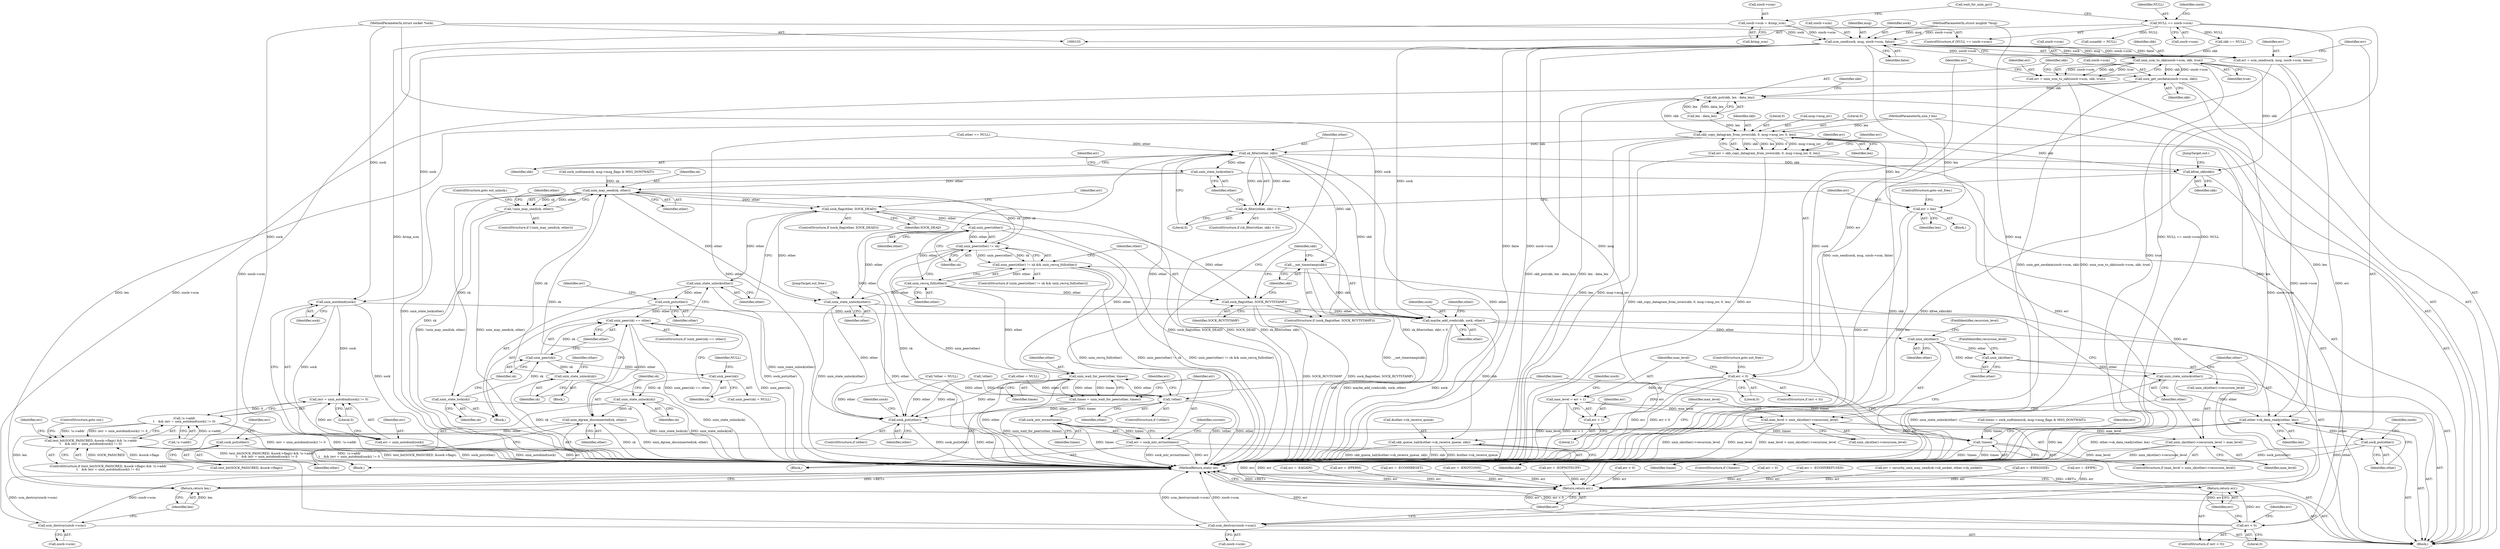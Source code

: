 digraph "0_linux_e0e3cea46d31d23dc40df0a49a7a2c04fe8edfea_0@API" {
"1000169" [label="(Call,scm_send(sock, msg, siocb->scm, false))"];
"1000105" [label="(MethodParameterIn,struct socket *sock)"];
"1000106" [label="(MethodParameterIn,struct msghdr *msg)"];
"1000155" [label="(Call,NULL == siocb->scm)"];
"1000160" [label="(Call,siocb->scm = &tmp_scm)"];
"1000167" [label="(Call,err = scm_send(sock, msg, siocb->scm, false))"];
"1000177" [label="(Call,err < 0)"];
"1000180" [label="(Return,return err;)"];
"1000248" [label="(Call,unix_autobind(sock))"];
"1000245" [label="(Call,(err = unix_autobind(sock)) != 0)"];
"1000240" [label="(Call,!u->addr\n\t    && (err = unix_autobind(sock)) != 0)"];
"1000233" [label="(Call,test_bit(SOCK_PASSCRED, &sock->flags) && !u->addr\n\t    && (err = unix_autobind(sock)) != 0)"];
"1000246" [label="(Call,err = unix_autobind(sock))"];
"1000578" [label="(Return,return err;)"];
"1000527" [label="(Call,maybe_add_creds(skb, sock, other))"];
"1000531" [label="(Call,skb_queue_tail(&other->sk_receive_queue, skb))"];
"1000541" [label="(Call,unix_sk(other))"];
"1000546" [label="(Call,unix_sk(other))"];
"1000550" [label="(Call,unix_state_unlock(other))"];
"1000552" [label="(Call,other->sk_data_ready(other, len))"];
"1000555" [label="(Call,sock_put(other))"];
"1000561" [label="(Return,return len;)"];
"1000301" [label="(Call,unix_scm_to_skb(siocb->scm, skb, true))"];
"1000299" [label="(Call,err = unix_scm_to_skb(siocb->scm, skb, true))"];
"1000308" [label="(Call,err < 0)"];
"1000312" [label="(Call,max_level = err + 1)"];
"1000538" [label="(Call,max_level > unix_sk(other)->recursion_level)"];
"1000544" [label="(Call,unix_sk(other)->recursion_level = max_level)"];
"1000314" [label="(Call,err + 1)"];
"1000317" [label="(Call,unix_get_secdata(siocb->scm, skb))"];
"1000322" [label="(Call,skb_put(skb, len - data_len))"];
"1000339" [label="(Call,skb_copy_datagram_from_iovec(skb, 0, msg->msg_iov, 0, len))"];
"1000337" [label="(Call,err = skb_copy_datagram_from_iovec(skb, 0, msg->msg_iov, 0, len))"];
"1000392" [label="(Call,sk_filter(other, skb))"];
"1000391" [label="(Call,sk_filter(other, skb) < 0)"];
"1000401" [label="(Call,unix_state_lock(other))"];
"1000409" [label="(Call,unix_may_send(sk, other))"];
"1000408" [label="(Call,!unix_may_send(sk, other))"];
"1000414" [label="(Call,sock_flag(other, SOCK_DEAD))"];
"1000418" [label="(Call,unix_state_unlock(other))"];
"1000420" [label="(Call,sock_put(other))"];
"1000428" [label="(Call,unix_peer(sk) == other)"];
"1000439" [label="(Call,unix_dgram_disconnected(sk, other))"];
"1000442" [label="(Call,sock_put(other))"];
"1000492" [label="(Call,unix_peer(other))"];
"1000491" [label="(Call,unix_peer(other) != sk)"];
"1000490" [label="(Call,unix_peer(other) != sk && unix_recvq_full(other))"];
"1000495" [label="(Call,unix_recvq_full(other))"];
"1000509" [label="(Call,unix_wait_for_peer(other, timeo))"];
"1000361" [label="(Call,!other)"];
"1000572" [label="(Call,sock_put(other))"];
"1000507" [label="(Call,timeo = unix_wait_for_peer(other, timeo))"];
"1000514" [label="(Call,sock_intr_errno(timeo))"];
"1000499" [label="(Call,!timeo)"];
"1000512" [label="(Call,err = sock_intr_errno(timeo))"];
"1000522" [label="(Call,sock_flag(other, SOCK_RCVTSTAMP))"];
"1000564" [label="(Call,unix_state_unlock(other))"];
"1000425" [label="(Call,unix_state_lock(sk))"];
"1000429" [label="(Call,unix_peer(sk))"];
"1000434" [label="(Call,unix_peer(sk))"];
"1000437" [label="(Call,unix_state_unlock(sk))"];
"1000450" [label="(Call,unix_state_unlock(sk))"];
"1000525" [label="(Call,__net_timestamp(skb))"];
"1000567" [label="(Call,kfree_skb(skb))"];
"1000397" [label="(Call,err = len)"];
"1000557" [label="(Call,scm_destroy(siocb->scm))"];
"1000574" [label="(Call,scm_destroy(siocb->scm))"];
"1000441" [label="(Identifier,other)"];
"1000530" [label="(Identifier,other)"];
"1000253" [label="(Identifier,err)"];
"1000246" [label="(Call,err = unix_autobind(sock))"];
"1000251" [label="(ControlStructure,goto out;)"];
"1000339" [label="(Call,skb_copy_datagram_from_iovec(skb, 0, msg->msg_iov, 0, len))"];
"1000436" [label="(Identifier,NULL)"];
"1000538" [label="(Call,max_level > unix_sk(other)->recursion_level)"];
"1000160" [label="(Call,siocb->scm = &tmp_scm)"];
"1000208" [label="(Call,err < 0)"];
"1000524" [label="(Identifier,SOCK_RCVTSTAMP)"];
"1000422" [label="(Call,err = 0)"];
"1000105" [label="(MethodParameterIn,struct socket *sock)"];
"1000392" [label="(Call,sk_filter(other, skb))"];
"1000418" [label="(Call,unix_state_unlock(other))"];
"1000402" [label="(Identifier,other)"];
"1000527" [label="(Call,maybe_add_creds(skb, sock, other))"];
"1000167" [label="(Call,err = scm_send(sock, msg, siocb->scm, false))"];
"1000578" [label="(Return,return err;)"];
"1000556" [label="(Identifier,other)"];
"1000324" [label="(Call,len - data_len)"];
"1000431" [label="(Identifier,other)"];
"1000435" [label="(Identifier,sk)"];
"1000427" [label="(ControlStructure,if (unix_peer(sk) == other))"];
"1000514" [label="(Call,sock_intr_errno(timeo))"];
"1000453" [label="(Identifier,other)"];
"1000155" [label="(Call,NULL == siocb->scm)"];
"1000522" [label="(Call,sock_flag(other, SOCK_RCVTSTAMP))"];
"1000404" [label="(Identifier,err)"];
"1000390" [label="(ControlStructure,if (sk_filter(other, skb) < 0))"];
"1000346" [label="(Identifier,len)"];
"1000315" [label="(Identifier,err)"];
"1000302" [label="(Call,siocb->scm)"];
"1000497" [label="(Block,)"];
"1000575" [label="(Call,siocb->scm)"];
"1000107" [label="(MethodParameterIn,size_t len)"];
"1000444" [label="(Call,err = -ECONNREFUSED)"];
"1000551" [label="(Identifier,other)"];
"1000177" [label="(Call,err < 0)"];
"1000493" [label="(Identifier,other)"];
"1000342" [label="(Call,msg->msg_iov)"];
"1000397" [label="(Call,err = len)"];
"1000361" [label="(Call,!other)"];
"1000338" [label="(Identifier,err)"];
"1000250" [label="(Literal,0)"];
"1000489" [label="(ControlStructure,if (unix_peer(other) != sk && unix_recvq_full(other)))"];
"1000179" [label="(Literal,0)"];
"1000154" [label="(ControlStructure,if (NULL == siocb->scm))"];
"1000567" [label="(Call,kfree_skb(skb))"];
"1000460" [label="(Identifier,err)"];
"1000306" [label="(Identifier,true)"];
"1000491" [label="(Call,unix_peer(other) != sk)"];
"1000529" [label="(Identifier,sock)"];
"1000500" [label="(Identifier,timeo)"];
"1000322" [label="(Call,skb_put(skb, len - data_len))"];
"1000534" [label="(Identifier,other)"];
"1000311" [label="(ControlStructure,goto out_free;)"];
"1000317" [label="(Call,unix_get_secdata(siocb->scm, skb))"];
"1000169" [label="(Call,scm_send(sock, msg, siocb->scm, false))"];
"1000559" [label="(Identifier,siocb)"];
"1000432" [label="(Block,)"];
"1000545" [label="(Call,unix_sk(other)->recursion_level)"];
"1000477" [label="(Call,err = security_unix_may_send(sk->sk_socket, other->sk_socket))"];
"1000172" [label="(Call,siocb->scm)"];
"1000345" [label="(Literal,0)"];
"1000554" [label="(Identifier,len)"];
"1000451" [label="(Identifier,sk)"];
"1000518" [label="(Identifier,current)"];
"1000544" [label="(Call,unix_sk(other)->recursion_level = max_level)"];
"1000394" [label="(Identifier,skb)"];
"1000398" [label="(Identifier,err)"];
"1000515" [label="(Identifier,timeo)"];
"1000401" [label="(Call,unix_state_lock(other))"];
"1000312" [label="(Call,max_level = err + 1)"];
"1000568" [label="(Identifier,skb)"];
"1000450" [label="(Call,unix_state_unlock(sk))"];
"1000536" [label="(Identifier,skb)"];
"1000176" [label="(ControlStructure,if (err < 0))"];
"1000352" [label="(Call,sock_sndtimeo(sk, msg->msg_flags & MSG_DONTWAIT))"];
"1000301" [label="(Call,unix_scm_to_skb(siocb->scm, skb, true))"];
"1000499" [label="(Call,!timeo)"];
"1000528" [label="(Identifier,skb)"];
"1000248" [label="(Call,unix_autobind(sock))"];
"1000166" [label="(Call,wait_for_unix_gc())"];
"1000299" [label="(Call,err = unix_scm_to_skb(siocb->scm, skb, true))"];
"1000549" [label="(Identifier,max_level)"];
"1000507" [label="(Call,timeo = unix_wait_for_peer(other, timeo))"];
"1000547" [label="(Identifier,other)"];
"1000428" [label="(Call,unix_peer(sk) == other)"];
"1000318" [label="(Call,siocb->scm)"];
"1000416" [label="(Identifier,SOCK_DEAD)"];
"1000513" [label="(Identifier,err)"];
"1000108" [label="(Block,)"];
"1000305" [label="(Identifier,skb)"];
"1000445" [label="(Identifier,err)"];
"1000439" [label="(Call,unix_dgram_disconnected(sk, other))"];
"1000572" [label="(Call,sock_put(other))"];
"1000314" [label="(Call,err + 1)"];
"1000217" [label="(Call,sunaddr = NULL)"];
"1000350" [label="(Call,timeo = sock_sndtimeo(sk, msg->msg_flags & MSG_DONTWAIT))"];
"1000183" [label="(Identifier,err)"];
"1000232" [label="(ControlStructure,if (test_bit(SOCK_PASSCRED, &sock->flags) && !u->addr\n\t    && (err = unix_autobind(sock)) != 0))"];
"1000440" [label="(Identifier,sk)"];
"1000512" [label="(Call,err = sock_intr_errno(timeo))"];
"1000426" [label="(Identifier,sk)"];
"1000552" [label="(Call,other->sk_data_ready(other, len))"];
"1000310" [label="(Literal,0)"];
"1000494" [label="(Identifier,sk)"];
"1000526" [label="(Identifier,skb)"];
"1000323" [label="(Identifier,skb)"];
"1000295" [label="(Call,skb == NULL)"];
"1000300" [label="(Identifier,err)"];
"1000580" [label="(MethodReturn,static int)"];
"1000307" [label="(ControlStructure,if (err < 0))"];
"1000537" [label="(ControlStructure,if (max_level > unix_sk(other)->recursion_level))"];
"1000412" [label="(ControlStructure,goto out_unlock;)"];
"1000423" [label="(Identifier,err)"];
"1000162" [label="(Identifier,siocb)"];
"1000419" [label="(Identifier,other)"];
"1000558" [label="(Call,siocb->scm)"];
"1000550" [label="(Call,unix_state_unlock(other))"];
"1000156" [label="(Identifier,NULL)"];
"1000420" [label="(Call,sock_put(other))"];
"1000171" [label="(Identifier,msg)"];
"1000434" [label="(Call,unix_peer(sk))"];
"1000540" [label="(Call,unix_sk(other)->recursion_level)"];
"1000576" [label="(Identifier,siocb)"];
"1000247" [label="(Identifier,err)"];
"1000240" [label="(Call,!u->addr\n\t    && (err = unix_autobind(sock)) != 0)"];
"1000313" [label="(Identifier,max_level)"];
"1000414" [label="(Call,sock_flag(other, SOCK_DEAD))"];
"1000525" [label="(Call,__net_timestamp(skb))"];
"1000503" [label="(Identifier,err)"];
"1000539" [label="(Identifier,max_level)"];
"1000252" [label="(Call,err = -EMSGSIZE)"];
"1000569" [label="(JumpTarget,out:)"];
"1000168" [label="(Identifier,err)"];
"1000308" [label="(Call,err < 0)"];
"1000340" [label="(Identifier,skb)"];
"1000430" [label="(Identifier,sk)"];
"1000417" [label="(Block,)"];
"1000319" [label="(Identifier,siocb)"];
"1000425" [label="(Call,unix_state_lock(sk))"];
"1000393" [label="(Identifier,other)"];
"1000348" [label="(Identifier,err)"];
"1000164" [label="(Call,&tmp_scm)"];
"1000492" [label="(Call,unix_peer(other))"];
"1000396" [label="(Block,)"];
"1000452" [label="(Call,other = NULL)"];
"1000561" [label="(Return,return len;)"];
"1000360" [label="(ControlStructure,if (!other))"];
"1000137" [label="(Call,*other = NULL)"];
"1000409" [label="(Call,unix_may_send(sk, other))"];
"1000459" [label="(Call,err = -EPIPE)"];
"1000316" [label="(Literal,1)"];
"1000557" [label="(Call,scm_destroy(siocb->scm))"];
"1000553" [label="(Identifier,other)"];
"1000502" [label="(Call,err = -EAGAIN)"];
"1000543" [label="(FieldIdentifier,recursion_level)"];
"1000362" [label="(Identifier,other)"];
"1000403" [label="(Call,err = -EPERM)"];
"1000443" [label="(Identifier,other)"];
"1000573" [label="(Identifier,other)"];
"1000341" [label="(Literal,0)"];
"1000386" [label="(Call,other == NULL)"];
"1000175" [label="(Identifier,false)"];
"1000170" [label="(Identifier,sock)"];
"1000321" [label="(Identifier,skb)"];
"1000562" [label="(Identifier,len)"];
"1000161" [label="(Call,siocb->scm)"];
"1000498" [label="(ControlStructure,if (!timeo))"];
"1000438" [label="(Identifier,sk)"];
"1000510" [label="(Identifier,other)"];
"1000495" [label="(Call,unix_recvq_full(other))"];
"1000245" [label="(Call,(err = unix_autobind(sock)) != 0)"];
"1000509" [label="(Call,unix_wait_for_peer(other, timeo))"];
"1000531" [label="(Call,skb_queue_tail(&other->sk_receive_queue, skb))"];
"1000532" [label="(Call,&other->sk_receive_queue)"];
"1000408" [label="(Call,!unix_may_send(sk, other))"];
"1000106" [label="(MethodParameterIn,struct msghdr *msg)"];
"1000546" [label="(Call,unix_sk(other))"];
"1000400" [label="(ControlStructure,goto out_free;)"];
"1000437" [label="(Call,unix_state_unlock(sk))"];
"1000511" [label="(Identifier,timeo)"];
"1000364" [label="(Call,err = -ECONNRESET)"];
"1000395" [label="(Literal,0)"];
"1000157" [label="(Call,siocb->scm)"];
"1000180" [label="(Return,return err;)"];
"1000566" [label="(JumpTarget,out_free:)"];
"1000548" [label="(FieldIdentifier,recursion_level)"];
"1000399" [label="(Identifier,len)"];
"1000541" [label="(Call,unix_sk(other))"];
"1000413" [label="(ControlStructure,if (sock_flag(other, SOCK_DEAD)))"];
"1000411" [label="(Identifier,other)"];
"1000565" [label="(Identifier,other)"];
"1000241" [label="(Call,!u->addr)"];
"1000220" [label="(Call,err = -ENOTCONN)"];
"1000574" [label="(Call,scm_destroy(siocb->scm))"];
"1000564" [label="(Call,unix_state_unlock(other))"];
"1000521" [label="(ControlStructure,if (sock_flag(other, SOCK_RCVTSTAMP)))"];
"1000433" [label="(Call,unix_peer(sk) = NULL)"];
"1000442" [label="(Call,sock_put(other))"];
"1000496" [label="(Identifier,other)"];
"1000542" [label="(Identifier,other)"];
"1000410" [label="(Identifier,sk)"];
"1000570" [label="(ControlStructure,if (other))"];
"1000181" [label="(Identifier,err)"];
"1000407" [label="(ControlStructure,if (!unix_may_send(sk, other)))"];
"1000233" [label="(Call,test_bit(SOCK_PASSCRED, &sock->flags) && !u->addr\n\t    && (err = unix_autobind(sock)) != 0)"];
"1000579" [label="(Identifier,err)"];
"1000555" [label="(Call,sock_put(other))"];
"1000429" [label="(Call,unix_peer(sk))"];
"1000391" [label="(Call,sk_filter(other, skb) < 0)"];
"1000490" [label="(Call,unix_peer(other) != sk && unix_recvq_full(other))"];
"1000523" [label="(Identifier,other)"];
"1000415" [label="(Identifier,other)"];
"1000421" [label="(Identifier,other)"];
"1000329" [label="(Identifier,skb)"];
"1000365" [label="(Identifier,err)"];
"1000178" [label="(Identifier,err)"];
"1000449" [label="(Block,)"];
"1000234" [label="(Call,test_bit(SOCK_PASSCRED, &sock->flags))"];
"1000182" [label="(Call,err = -EOPNOTSUPP)"];
"1000508" [label="(Identifier,timeo)"];
"1000337" [label="(Call,err = skb_copy_datagram_from_iovec(skb, 0, msg->msg_iov, 0, len))"];
"1000249" [label="(Identifier,sock)"];
"1000229" [label="(Call,!other)"];
"1000309" [label="(Identifier,err)"];
"1000169" -> "1000167"  [label="AST: "];
"1000169" -> "1000175"  [label="CFG: "];
"1000170" -> "1000169"  [label="AST: "];
"1000171" -> "1000169"  [label="AST: "];
"1000172" -> "1000169"  [label="AST: "];
"1000175" -> "1000169"  [label="AST: "];
"1000167" -> "1000169"  [label="CFG: "];
"1000169" -> "1000580"  [label="DDG: siocb->scm"];
"1000169" -> "1000580"  [label="DDG: msg"];
"1000169" -> "1000580"  [label="DDG: sock"];
"1000169" -> "1000580"  [label="DDG: false"];
"1000169" -> "1000167"  [label="DDG: sock"];
"1000169" -> "1000167"  [label="DDG: msg"];
"1000169" -> "1000167"  [label="DDG: siocb->scm"];
"1000169" -> "1000167"  [label="DDG: false"];
"1000105" -> "1000169"  [label="DDG: sock"];
"1000106" -> "1000169"  [label="DDG: msg"];
"1000155" -> "1000169"  [label="DDG: siocb->scm"];
"1000160" -> "1000169"  [label="DDG: siocb->scm"];
"1000169" -> "1000248"  [label="DDG: sock"];
"1000169" -> "1000301"  [label="DDG: siocb->scm"];
"1000169" -> "1000527"  [label="DDG: sock"];
"1000169" -> "1000574"  [label="DDG: siocb->scm"];
"1000105" -> "1000103"  [label="AST: "];
"1000105" -> "1000580"  [label="DDG: sock"];
"1000105" -> "1000248"  [label="DDG: sock"];
"1000105" -> "1000527"  [label="DDG: sock"];
"1000106" -> "1000103"  [label="AST: "];
"1000106" -> "1000580"  [label="DDG: msg"];
"1000155" -> "1000154"  [label="AST: "];
"1000155" -> "1000157"  [label="CFG: "];
"1000156" -> "1000155"  [label="AST: "];
"1000157" -> "1000155"  [label="AST: "];
"1000162" -> "1000155"  [label="CFG: "];
"1000166" -> "1000155"  [label="CFG: "];
"1000155" -> "1000580"  [label="DDG: NULL == siocb->scm"];
"1000155" -> "1000580"  [label="DDG: NULL"];
"1000155" -> "1000217"  [label="DDG: NULL"];
"1000155" -> "1000295"  [label="DDG: NULL"];
"1000160" -> "1000154"  [label="AST: "];
"1000160" -> "1000164"  [label="CFG: "];
"1000161" -> "1000160"  [label="AST: "];
"1000164" -> "1000160"  [label="AST: "];
"1000166" -> "1000160"  [label="CFG: "];
"1000160" -> "1000580"  [label="DDG: &tmp_scm"];
"1000167" -> "1000108"  [label="AST: "];
"1000168" -> "1000167"  [label="AST: "];
"1000178" -> "1000167"  [label="CFG: "];
"1000167" -> "1000580"  [label="DDG: scm_send(sock, msg, siocb->scm, false)"];
"1000167" -> "1000177"  [label="DDG: err"];
"1000177" -> "1000176"  [label="AST: "];
"1000177" -> "1000179"  [label="CFG: "];
"1000178" -> "1000177"  [label="AST: "];
"1000179" -> "1000177"  [label="AST: "];
"1000181" -> "1000177"  [label="CFG: "];
"1000183" -> "1000177"  [label="CFG: "];
"1000177" -> "1000580"  [label="DDG: err"];
"1000177" -> "1000580"  [label="DDG: err < 0"];
"1000177" -> "1000180"  [label="DDG: err"];
"1000180" -> "1000176"  [label="AST: "];
"1000180" -> "1000181"  [label="CFG: "];
"1000181" -> "1000180"  [label="AST: "];
"1000580" -> "1000180"  [label="CFG: "];
"1000180" -> "1000580"  [label="DDG: <RET>"];
"1000181" -> "1000180"  [label="DDG: err"];
"1000248" -> "1000246"  [label="AST: "];
"1000248" -> "1000249"  [label="CFG: "];
"1000249" -> "1000248"  [label="AST: "];
"1000246" -> "1000248"  [label="CFG: "];
"1000248" -> "1000580"  [label="DDG: sock"];
"1000248" -> "1000245"  [label="DDG: sock"];
"1000248" -> "1000246"  [label="DDG: sock"];
"1000248" -> "1000527"  [label="DDG: sock"];
"1000245" -> "1000240"  [label="AST: "];
"1000245" -> "1000250"  [label="CFG: "];
"1000246" -> "1000245"  [label="AST: "];
"1000250" -> "1000245"  [label="AST: "];
"1000240" -> "1000245"  [label="CFG: "];
"1000245" -> "1000240"  [label="DDG: 0"];
"1000246" -> "1000245"  [label="DDG: err"];
"1000240" -> "1000233"  [label="AST: "];
"1000240" -> "1000241"  [label="CFG: "];
"1000241" -> "1000240"  [label="AST: "];
"1000233" -> "1000240"  [label="CFG: "];
"1000240" -> "1000580"  [label="DDG: (err = unix_autobind(sock)) != 0"];
"1000240" -> "1000580"  [label="DDG: !u->addr"];
"1000240" -> "1000233"  [label="DDG: !u->addr"];
"1000240" -> "1000233"  [label="DDG: (err = unix_autobind(sock)) != 0"];
"1000241" -> "1000240"  [label="DDG: u->addr"];
"1000233" -> "1000232"  [label="AST: "];
"1000233" -> "1000234"  [label="CFG: "];
"1000234" -> "1000233"  [label="AST: "];
"1000251" -> "1000233"  [label="CFG: "];
"1000253" -> "1000233"  [label="CFG: "];
"1000233" -> "1000580"  [label="DDG: test_bit(SOCK_PASSCRED, &sock->flags) && !u->addr\n\t    && (err = unix_autobind(sock)) != 0"];
"1000233" -> "1000580"  [label="DDG: !u->addr\n\t    && (err = unix_autobind(sock)) != 0"];
"1000233" -> "1000580"  [label="DDG: test_bit(SOCK_PASSCRED, &sock->flags)"];
"1000234" -> "1000233"  [label="DDG: SOCK_PASSCRED"];
"1000234" -> "1000233"  [label="DDG: &sock->flags"];
"1000247" -> "1000246"  [label="AST: "];
"1000250" -> "1000246"  [label="CFG: "];
"1000246" -> "1000580"  [label="DDG: unix_autobind(sock)"];
"1000246" -> "1000580"  [label="DDG: err"];
"1000246" -> "1000578"  [label="DDG: err"];
"1000578" -> "1000108"  [label="AST: "];
"1000578" -> "1000579"  [label="CFG: "];
"1000579" -> "1000578"  [label="AST: "];
"1000580" -> "1000578"  [label="CFG: "];
"1000578" -> "1000580"  [label="DDG: <RET>"];
"1000579" -> "1000578"  [label="DDG: err"];
"1000364" -> "1000578"  [label="DDG: err"];
"1000308" -> "1000578"  [label="DDG: err"];
"1000459" -> "1000578"  [label="DDG: err"];
"1000220" -> "1000578"  [label="DDG: err"];
"1000208" -> "1000578"  [label="DDG: err"];
"1000397" -> "1000578"  [label="DDG: err"];
"1000502" -> "1000578"  [label="DDG: err"];
"1000422" -> "1000578"  [label="DDG: err"];
"1000337" -> "1000578"  [label="DDG: err"];
"1000444" -> "1000578"  [label="DDG: err"];
"1000477" -> "1000578"  [label="DDG: err"];
"1000182" -> "1000578"  [label="DDG: err"];
"1000252" -> "1000578"  [label="DDG: err"];
"1000512" -> "1000578"  [label="DDG: err"];
"1000403" -> "1000578"  [label="DDG: err"];
"1000527" -> "1000108"  [label="AST: "];
"1000527" -> "1000530"  [label="CFG: "];
"1000528" -> "1000527"  [label="AST: "];
"1000529" -> "1000527"  [label="AST: "];
"1000530" -> "1000527"  [label="AST: "];
"1000534" -> "1000527"  [label="CFG: "];
"1000527" -> "1000580"  [label="DDG: sock"];
"1000527" -> "1000580"  [label="DDG: maybe_add_creds(skb, sock, other)"];
"1000392" -> "1000527"  [label="DDG: skb"];
"1000525" -> "1000527"  [label="DDG: skb"];
"1000522" -> "1000527"  [label="DDG: other"];
"1000527" -> "1000531"  [label="DDG: skb"];
"1000527" -> "1000541"  [label="DDG: other"];
"1000531" -> "1000108"  [label="AST: "];
"1000531" -> "1000536"  [label="CFG: "];
"1000532" -> "1000531"  [label="AST: "];
"1000536" -> "1000531"  [label="AST: "];
"1000539" -> "1000531"  [label="CFG: "];
"1000531" -> "1000580"  [label="DDG: skb_queue_tail(&other->sk_receive_queue, skb)"];
"1000531" -> "1000580"  [label="DDG: skb"];
"1000531" -> "1000580"  [label="DDG: &other->sk_receive_queue"];
"1000541" -> "1000540"  [label="AST: "];
"1000541" -> "1000542"  [label="CFG: "];
"1000542" -> "1000541"  [label="AST: "];
"1000543" -> "1000541"  [label="CFG: "];
"1000541" -> "1000546"  [label="DDG: other"];
"1000541" -> "1000550"  [label="DDG: other"];
"1000546" -> "1000545"  [label="AST: "];
"1000546" -> "1000547"  [label="CFG: "];
"1000547" -> "1000546"  [label="AST: "];
"1000548" -> "1000546"  [label="CFG: "];
"1000546" -> "1000550"  [label="DDG: other"];
"1000550" -> "1000108"  [label="AST: "];
"1000550" -> "1000551"  [label="CFG: "];
"1000551" -> "1000550"  [label="AST: "];
"1000553" -> "1000550"  [label="CFG: "];
"1000550" -> "1000580"  [label="DDG: unix_state_unlock(other)"];
"1000550" -> "1000552"  [label="DDG: other"];
"1000552" -> "1000108"  [label="AST: "];
"1000552" -> "1000554"  [label="CFG: "];
"1000553" -> "1000552"  [label="AST: "];
"1000554" -> "1000552"  [label="AST: "];
"1000556" -> "1000552"  [label="CFG: "];
"1000552" -> "1000580"  [label="DDG: len"];
"1000552" -> "1000580"  [label="DDG: other->sk_data_ready(other, len)"];
"1000339" -> "1000552"  [label="DDG: len"];
"1000107" -> "1000552"  [label="DDG: len"];
"1000552" -> "1000555"  [label="DDG: other"];
"1000552" -> "1000561"  [label="DDG: len"];
"1000555" -> "1000108"  [label="AST: "];
"1000555" -> "1000556"  [label="CFG: "];
"1000556" -> "1000555"  [label="AST: "];
"1000559" -> "1000555"  [label="CFG: "];
"1000555" -> "1000580"  [label="DDG: sock_put(other)"];
"1000555" -> "1000580"  [label="DDG: other"];
"1000561" -> "1000108"  [label="AST: "];
"1000561" -> "1000562"  [label="CFG: "];
"1000562" -> "1000561"  [label="AST: "];
"1000580" -> "1000561"  [label="CFG: "];
"1000561" -> "1000580"  [label="DDG: <RET>"];
"1000562" -> "1000561"  [label="DDG: len"];
"1000107" -> "1000561"  [label="DDG: len"];
"1000301" -> "1000299"  [label="AST: "];
"1000301" -> "1000306"  [label="CFG: "];
"1000302" -> "1000301"  [label="AST: "];
"1000305" -> "1000301"  [label="AST: "];
"1000306" -> "1000301"  [label="AST: "];
"1000299" -> "1000301"  [label="CFG: "];
"1000301" -> "1000580"  [label="DDG: true"];
"1000301" -> "1000299"  [label="DDG: siocb->scm"];
"1000301" -> "1000299"  [label="DDG: skb"];
"1000301" -> "1000299"  [label="DDG: true"];
"1000295" -> "1000301"  [label="DDG: skb"];
"1000301" -> "1000317"  [label="DDG: siocb->scm"];
"1000301" -> "1000317"  [label="DDG: skb"];
"1000301" -> "1000567"  [label="DDG: skb"];
"1000301" -> "1000574"  [label="DDG: siocb->scm"];
"1000299" -> "1000108"  [label="AST: "];
"1000300" -> "1000299"  [label="AST: "];
"1000309" -> "1000299"  [label="CFG: "];
"1000299" -> "1000580"  [label="DDG: unix_scm_to_skb(siocb->scm, skb, true)"];
"1000299" -> "1000308"  [label="DDG: err"];
"1000308" -> "1000307"  [label="AST: "];
"1000308" -> "1000310"  [label="CFG: "];
"1000309" -> "1000308"  [label="AST: "];
"1000310" -> "1000308"  [label="AST: "];
"1000311" -> "1000308"  [label="CFG: "];
"1000313" -> "1000308"  [label="CFG: "];
"1000308" -> "1000580"  [label="DDG: err"];
"1000308" -> "1000580"  [label="DDG: err < 0"];
"1000308" -> "1000312"  [label="DDG: err"];
"1000308" -> "1000314"  [label="DDG: err"];
"1000312" -> "1000108"  [label="AST: "];
"1000312" -> "1000314"  [label="CFG: "];
"1000313" -> "1000312"  [label="AST: "];
"1000314" -> "1000312"  [label="AST: "];
"1000319" -> "1000312"  [label="CFG: "];
"1000312" -> "1000580"  [label="DDG: max_level"];
"1000312" -> "1000580"  [label="DDG: err + 1"];
"1000312" -> "1000538"  [label="DDG: max_level"];
"1000538" -> "1000537"  [label="AST: "];
"1000538" -> "1000540"  [label="CFG: "];
"1000539" -> "1000538"  [label="AST: "];
"1000540" -> "1000538"  [label="AST: "];
"1000547" -> "1000538"  [label="CFG: "];
"1000551" -> "1000538"  [label="CFG: "];
"1000538" -> "1000580"  [label="DDG: unix_sk(other)->recursion_level"];
"1000538" -> "1000580"  [label="DDG: max_level"];
"1000538" -> "1000580"  [label="DDG: max_level > unix_sk(other)->recursion_level"];
"1000538" -> "1000544"  [label="DDG: max_level"];
"1000544" -> "1000537"  [label="AST: "];
"1000544" -> "1000549"  [label="CFG: "];
"1000545" -> "1000544"  [label="AST: "];
"1000549" -> "1000544"  [label="AST: "];
"1000551" -> "1000544"  [label="CFG: "];
"1000544" -> "1000580"  [label="DDG: unix_sk(other)->recursion_level"];
"1000544" -> "1000580"  [label="DDG: max_level"];
"1000314" -> "1000316"  [label="CFG: "];
"1000315" -> "1000314"  [label="AST: "];
"1000316" -> "1000314"  [label="AST: "];
"1000317" -> "1000108"  [label="AST: "];
"1000317" -> "1000321"  [label="CFG: "];
"1000318" -> "1000317"  [label="AST: "];
"1000321" -> "1000317"  [label="AST: "];
"1000323" -> "1000317"  [label="CFG: "];
"1000317" -> "1000580"  [label="DDG: unix_get_secdata(siocb->scm, skb)"];
"1000317" -> "1000322"  [label="DDG: skb"];
"1000317" -> "1000557"  [label="DDG: siocb->scm"];
"1000317" -> "1000574"  [label="DDG: siocb->scm"];
"1000322" -> "1000108"  [label="AST: "];
"1000322" -> "1000324"  [label="CFG: "];
"1000323" -> "1000322"  [label="AST: "];
"1000324" -> "1000322"  [label="AST: "];
"1000329" -> "1000322"  [label="CFG: "];
"1000322" -> "1000580"  [label="DDG: len - data_len"];
"1000322" -> "1000580"  [label="DDG: skb_put(skb, len - data_len)"];
"1000324" -> "1000322"  [label="DDG: len"];
"1000324" -> "1000322"  [label="DDG: data_len"];
"1000322" -> "1000339"  [label="DDG: skb"];
"1000339" -> "1000337"  [label="AST: "];
"1000339" -> "1000346"  [label="CFG: "];
"1000340" -> "1000339"  [label="AST: "];
"1000341" -> "1000339"  [label="AST: "];
"1000342" -> "1000339"  [label="AST: "];
"1000345" -> "1000339"  [label="AST: "];
"1000346" -> "1000339"  [label="AST: "];
"1000337" -> "1000339"  [label="CFG: "];
"1000339" -> "1000580"  [label="DDG: msg->msg_iov"];
"1000339" -> "1000580"  [label="DDG: len"];
"1000339" -> "1000337"  [label="DDG: skb"];
"1000339" -> "1000337"  [label="DDG: len"];
"1000339" -> "1000337"  [label="DDG: 0"];
"1000339" -> "1000337"  [label="DDG: msg->msg_iov"];
"1000107" -> "1000339"  [label="DDG: len"];
"1000324" -> "1000339"  [label="DDG: len"];
"1000339" -> "1000392"  [label="DDG: skb"];
"1000339" -> "1000397"  [label="DDG: len"];
"1000339" -> "1000567"  [label="DDG: skb"];
"1000337" -> "1000108"  [label="AST: "];
"1000338" -> "1000337"  [label="AST: "];
"1000348" -> "1000337"  [label="CFG: "];
"1000337" -> "1000580"  [label="DDG: skb_copy_datagram_from_iovec(skb, 0, msg->msg_iov, 0, len)"];
"1000337" -> "1000580"  [label="DDG: err"];
"1000392" -> "1000391"  [label="AST: "];
"1000392" -> "1000394"  [label="CFG: "];
"1000393" -> "1000392"  [label="AST: "];
"1000394" -> "1000392"  [label="AST: "];
"1000395" -> "1000392"  [label="CFG: "];
"1000392" -> "1000580"  [label="DDG: other"];
"1000392" -> "1000391"  [label="DDG: other"];
"1000392" -> "1000391"  [label="DDG: skb"];
"1000386" -> "1000392"  [label="DDG: other"];
"1000361" -> "1000392"  [label="DDG: other"];
"1000392" -> "1000401"  [label="DDG: other"];
"1000392" -> "1000525"  [label="DDG: skb"];
"1000392" -> "1000567"  [label="DDG: skb"];
"1000392" -> "1000572"  [label="DDG: other"];
"1000391" -> "1000390"  [label="AST: "];
"1000391" -> "1000395"  [label="CFG: "];
"1000395" -> "1000391"  [label="AST: "];
"1000398" -> "1000391"  [label="CFG: "];
"1000402" -> "1000391"  [label="CFG: "];
"1000391" -> "1000580"  [label="DDG: sk_filter(other, skb)"];
"1000391" -> "1000580"  [label="DDG: sk_filter(other, skb) < 0"];
"1000401" -> "1000108"  [label="AST: "];
"1000401" -> "1000402"  [label="CFG: "];
"1000402" -> "1000401"  [label="AST: "];
"1000404" -> "1000401"  [label="CFG: "];
"1000401" -> "1000580"  [label="DDG: unix_state_lock(other)"];
"1000401" -> "1000409"  [label="DDG: other"];
"1000409" -> "1000408"  [label="AST: "];
"1000409" -> "1000411"  [label="CFG: "];
"1000410" -> "1000409"  [label="AST: "];
"1000411" -> "1000409"  [label="AST: "];
"1000408" -> "1000409"  [label="CFG: "];
"1000409" -> "1000580"  [label="DDG: sk"];
"1000409" -> "1000408"  [label="DDG: sk"];
"1000409" -> "1000408"  [label="DDG: other"];
"1000491" -> "1000409"  [label="DDG: sk"];
"1000439" -> "1000409"  [label="DDG: sk"];
"1000352" -> "1000409"  [label="DDG: sk"];
"1000450" -> "1000409"  [label="DDG: sk"];
"1000409" -> "1000414"  [label="DDG: other"];
"1000409" -> "1000425"  [label="DDG: sk"];
"1000409" -> "1000491"  [label="DDG: sk"];
"1000409" -> "1000564"  [label="DDG: other"];
"1000408" -> "1000407"  [label="AST: "];
"1000412" -> "1000408"  [label="CFG: "];
"1000415" -> "1000408"  [label="CFG: "];
"1000408" -> "1000580"  [label="DDG: unix_may_send(sk, other)"];
"1000408" -> "1000580"  [label="DDG: !unix_may_send(sk, other)"];
"1000414" -> "1000413"  [label="AST: "];
"1000414" -> "1000416"  [label="CFG: "];
"1000415" -> "1000414"  [label="AST: "];
"1000416" -> "1000414"  [label="AST: "];
"1000419" -> "1000414"  [label="CFG: "];
"1000460" -> "1000414"  [label="CFG: "];
"1000414" -> "1000580"  [label="DDG: sock_flag(other, SOCK_DEAD)"];
"1000414" -> "1000580"  [label="DDG: SOCK_DEAD"];
"1000414" -> "1000418"  [label="DDG: other"];
"1000414" -> "1000492"  [label="DDG: other"];
"1000414" -> "1000564"  [label="DDG: other"];
"1000418" -> "1000417"  [label="AST: "];
"1000418" -> "1000419"  [label="CFG: "];
"1000419" -> "1000418"  [label="AST: "];
"1000421" -> "1000418"  [label="CFG: "];
"1000418" -> "1000580"  [label="DDG: unix_state_unlock(other)"];
"1000418" -> "1000420"  [label="DDG: other"];
"1000420" -> "1000417"  [label="AST: "];
"1000420" -> "1000421"  [label="CFG: "];
"1000421" -> "1000420"  [label="AST: "];
"1000423" -> "1000420"  [label="CFG: "];
"1000420" -> "1000580"  [label="DDG: sock_put(other)"];
"1000420" -> "1000428"  [label="DDG: other"];
"1000428" -> "1000427"  [label="AST: "];
"1000428" -> "1000431"  [label="CFG: "];
"1000429" -> "1000428"  [label="AST: "];
"1000431" -> "1000428"  [label="AST: "];
"1000435" -> "1000428"  [label="CFG: "];
"1000451" -> "1000428"  [label="CFG: "];
"1000428" -> "1000580"  [label="DDG: unix_peer(sk) == other"];
"1000428" -> "1000580"  [label="DDG: unix_peer(sk)"];
"1000429" -> "1000428"  [label="DDG: sk"];
"1000428" -> "1000439"  [label="DDG: other"];
"1000439" -> "1000432"  [label="AST: "];
"1000439" -> "1000441"  [label="CFG: "];
"1000440" -> "1000439"  [label="AST: "];
"1000441" -> "1000439"  [label="AST: "];
"1000443" -> "1000439"  [label="CFG: "];
"1000439" -> "1000580"  [label="DDG: sk"];
"1000439" -> "1000580"  [label="DDG: unix_dgram_disconnected(sk, other)"];
"1000437" -> "1000439"  [label="DDG: sk"];
"1000439" -> "1000442"  [label="DDG: other"];
"1000442" -> "1000432"  [label="AST: "];
"1000442" -> "1000443"  [label="CFG: "];
"1000443" -> "1000442"  [label="AST: "];
"1000445" -> "1000442"  [label="CFG: "];
"1000442" -> "1000580"  [label="DDG: sock_put(other)"];
"1000492" -> "1000491"  [label="AST: "];
"1000492" -> "1000493"  [label="CFG: "];
"1000493" -> "1000492"  [label="AST: "];
"1000494" -> "1000492"  [label="CFG: "];
"1000492" -> "1000491"  [label="DDG: other"];
"1000492" -> "1000495"  [label="DDG: other"];
"1000492" -> "1000509"  [label="DDG: other"];
"1000492" -> "1000522"  [label="DDG: other"];
"1000492" -> "1000564"  [label="DDG: other"];
"1000491" -> "1000490"  [label="AST: "];
"1000491" -> "1000494"  [label="CFG: "];
"1000494" -> "1000491"  [label="AST: "];
"1000496" -> "1000491"  [label="CFG: "];
"1000490" -> "1000491"  [label="CFG: "];
"1000491" -> "1000580"  [label="DDG: sk"];
"1000491" -> "1000580"  [label="DDG: unix_peer(other)"];
"1000491" -> "1000490"  [label="DDG: unix_peer(other)"];
"1000491" -> "1000490"  [label="DDG: sk"];
"1000490" -> "1000489"  [label="AST: "];
"1000490" -> "1000495"  [label="CFG: "];
"1000495" -> "1000490"  [label="AST: "];
"1000500" -> "1000490"  [label="CFG: "];
"1000523" -> "1000490"  [label="CFG: "];
"1000490" -> "1000580"  [label="DDG: unix_recvq_full(other)"];
"1000490" -> "1000580"  [label="DDG: unix_peer(other) != sk"];
"1000490" -> "1000580"  [label="DDG: unix_peer(other) != sk && unix_recvq_full(other)"];
"1000495" -> "1000490"  [label="DDG: other"];
"1000495" -> "1000496"  [label="CFG: "];
"1000496" -> "1000495"  [label="AST: "];
"1000495" -> "1000509"  [label="DDG: other"];
"1000495" -> "1000522"  [label="DDG: other"];
"1000495" -> "1000564"  [label="DDG: other"];
"1000509" -> "1000507"  [label="AST: "];
"1000509" -> "1000511"  [label="CFG: "];
"1000510" -> "1000509"  [label="AST: "];
"1000511" -> "1000509"  [label="AST: "];
"1000507" -> "1000509"  [label="CFG: "];
"1000509" -> "1000580"  [label="DDG: other"];
"1000509" -> "1000361"  [label="DDG: other"];
"1000509" -> "1000507"  [label="DDG: other"];
"1000509" -> "1000507"  [label="DDG: timeo"];
"1000499" -> "1000509"  [label="DDG: timeo"];
"1000509" -> "1000572"  [label="DDG: other"];
"1000361" -> "1000360"  [label="AST: "];
"1000361" -> "1000362"  [label="CFG: "];
"1000362" -> "1000361"  [label="AST: "];
"1000365" -> "1000361"  [label="CFG: "];
"1000393" -> "1000361"  [label="CFG: "];
"1000361" -> "1000580"  [label="DDG: !other"];
"1000361" -> "1000580"  [label="DDG: other"];
"1000452" -> "1000361"  [label="DDG: other"];
"1000229" -> "1000361"  [label="DDG: other"];
"1000137" -> "1000361"  [label="DDG: other"];
"1000361" -> "1000572"  [label="DDG: other"];
"1000572" -> "1000570"  [label="AST: "];
"1000572" -> "1000573"  [label="CFG: "];
"1000573" -> "1000572"  [label="AST: "];
"1000576" -> "1000572"  [label="CFG: "];
"1000572" -> "1000580"  [label="DDG: sock_put(other)"];
"1000572" -> "1000580"  [label="DDG: other"];
"1000386" -> "1000572"  [label="DDG: other"];
"1000564" -> "1000572"  [label="DDG: other"];
"1000452" -> "1000572"  [label="DDG: other"];
"1000229" -> "1000572"  [label="DDG: other"];
"1000137" -> "1000572"  [label="DDG: other"];
"1000507" -> "1000497"  [label="AST: "];
"1000508" -> "1000507"  [label="AST: "];
"1000513" -> "1000507"  [label="CFG: "];
"1000507" -> "1000580"  [label="DDG: unix_wait_for_peer(other, timeo)"];
"1000507" -> "1000514"  [label="DDG: timeo"];
"1000514" -> "1000512"  [label="AST: "];
"1000514" -> "1000515"  [label="CFG: "];
"1000515" -> "1000514"  [label="AST: "];
"1000512" -> "1000514"  [label="CFG: "];
"1000514" -> "1000580"  [label="DDG: timeo"];
"1000514" -> "1000499"  [label="DDG: timeo"];
"1000514" -> "1000512"  [label="DDG: timeo"];
"1000499" -> "1000498"  [label="AST: "];
"1000499" -> "1000500"  [label="CFG: "];
"1000500" -> "1000499"  [label="AST: "];
"1000503" -> "1000499"  [label="CFG: "];
"1000508" -> "1000499"  [label="CFG: "];
"1000499" -> "1000580"  [label="DDG: !timeo"];
"1000499" -> "1000580"  [label="DDG: timeo"];
"1000350" -> "1000499"  [label="DDG: timeo"];
"1000512" -> "1000497"  [label="AST: "];
"1000513" -> "1000512"  [label="AST: "];
"1000518" -> "1000512"  [label="CFG: "];
"1000512" -> "1000580"  [label="DDG: err"];
"1000512" -> "1000580"  [label="DDG: sock_intr_errno(timeo)"];
"1000522" -> "1000521"  [label="AST: "];
"1000522" -> "1000524"  [label="CFG: "];
"1000523" -> "1000522"  [label="AST: "];
"1000524" -> "1000522"  [label="AST: "];
"1000526" -> "1000522"  [label="CFG: "];
"1000528" -> "1000522"  [label="CFG: "];
"1000522" -> "1000580"  [label="DDG: SOCK_RCVTSTAMP"];
"1000522" -> "1000580"  [label="DDG: sock_flag(other, SOCK_RCVTSTAMP)"];
"1000564" -> "1000108"  [label="AST: "];
"1000564" -> "1000565"  [label="CFG: "];
"1000565" -> "1000564"  [label="AST: "];
"1000566" -> "1000564"  [label="CFG: "];
"1000564" -> "1000580"  [label="DDG: other"];
"1000564" -> "1000580"  [label="DDG: unix_state_unlock(other)"];
"1000425" -> "1000417"  [label="AST: "];
"1000425" -> "1000426"  [label="CFG: "];
"1000426" -> "1000425"  [label="AST: "];
"1000430" -> "1000425"  [label="CFG: "];
"1000425" -> "1000580"  [label="DDG: unix_state_lock(sk)"];
"1000425" -> "1000429"  [label="DDG: sk"];
"1000429" -> "1000430"  [label="CFG: "];
"1000430" -> "1000429"  [label="AST: "];
"1000431" -> "1000429"  [label="CFG: "];
"1000429" -> "1000434"  [label="DDG: sk"];
"1000429" -> "1000450"  [label="DDG: sk"];
"1000434" -> "1000433"  [label="AST: "];
"1000434" -> "1000435"  [label="CFG: "];
"1000435" -> "1000434"  [label="AST: "];
"1000436" -> "1000434"  [label="CFG: "];
"1000434" -> "1000437"  [label="DDG: sk"];
"1000437" -> "1000432"  [label="AST: "];
"1000437" -> "1000438"  [label="CFG: "];
"1000438" -> "1000437"  [label="AST: "];
"1000440" -> "1000437"  [label="CFG: "];
"1000437" -> "1000580"  [label="DDG: unix_state_unlock(sk)"];
"1000450" -> "1000449"  [label="AST: "];
"1000450" -> "1000451"  [label="CFG: "];
"1000451" -> "1000450"  [label="AST: "];
"1000453" -> "1000450"  [label="CFG: "];
"1000450" -> "1000580"  [label="DDG: unix_state_unlock(sk)"];
"1000450" -> "1000580"  [label="DDG: sk"];
"1000525" -> "1000521"  [label="AST: "];
"1000525" -> "1000526"  [label="CFG: "];
"1000526" -> "1000525"  [label="AST: "];
"1000528" -> "1000525"  [label="CFG: "];
"1000525" -> "1000580"  [label="DDG: __net_timestamp(skb)"];
"1000567" -> "1000108"  [label="AST: "];
"1000567" -> "1000568"  [label="CFG: "];
"1000568" -> "1000567"  [label="AST: "];
"1000569" -> "1000567"  [label="CFG: "];
"1000567" -> "1000580"  [label="DDG: skb"];
"1000567" -> "1000580"  [label="DDG: kfree_skb(skb)"];
"1000397" -> "1000396"  [label="AST: "];
"1000397" -> "1000399"  [label="CFG: "];
"1000398" -> "1000397"  [label="AST: "];
"1000399" -> "1000397"  [label="AST: "];
"1000400" -> "1000397"  [label="CFG: "];
"1000397" -> "1000580"  [label="DDG: err"];
"1000397" -> "1000580"  [label="DDG: len"];
"1000107" -> "1000397"  [label="DDG: len"];
"1000557" -> "1000108"  [label="AST: "];
"1000557" -> "1000558"  [label="CFG: "];
"1000558" -> "1000557"  [label="AST: "];
"1000562" -> "1000557"  [label="CFG: "];
"1000557" -> "1000580"  [label="DDG: scm_destroy(siocb->scm)"];
"1000557" -> "1000580"  [label="DDG: siocb->scm"];
"1000574" -> "1000108"  [label="AST: "];
"1000574" -> "1000575"  [label="CFG: "];
"1000575" -> "1000574"  [label="AST: "];
"1000579" -> "1000574"  [label="CFG: "];
"1000574" -> "1000580"  [label="DDG: siocb->scm"];
"1000574" -> "1000580"  [label="DDG: scm_destroy(siocb->scm)"];
}
